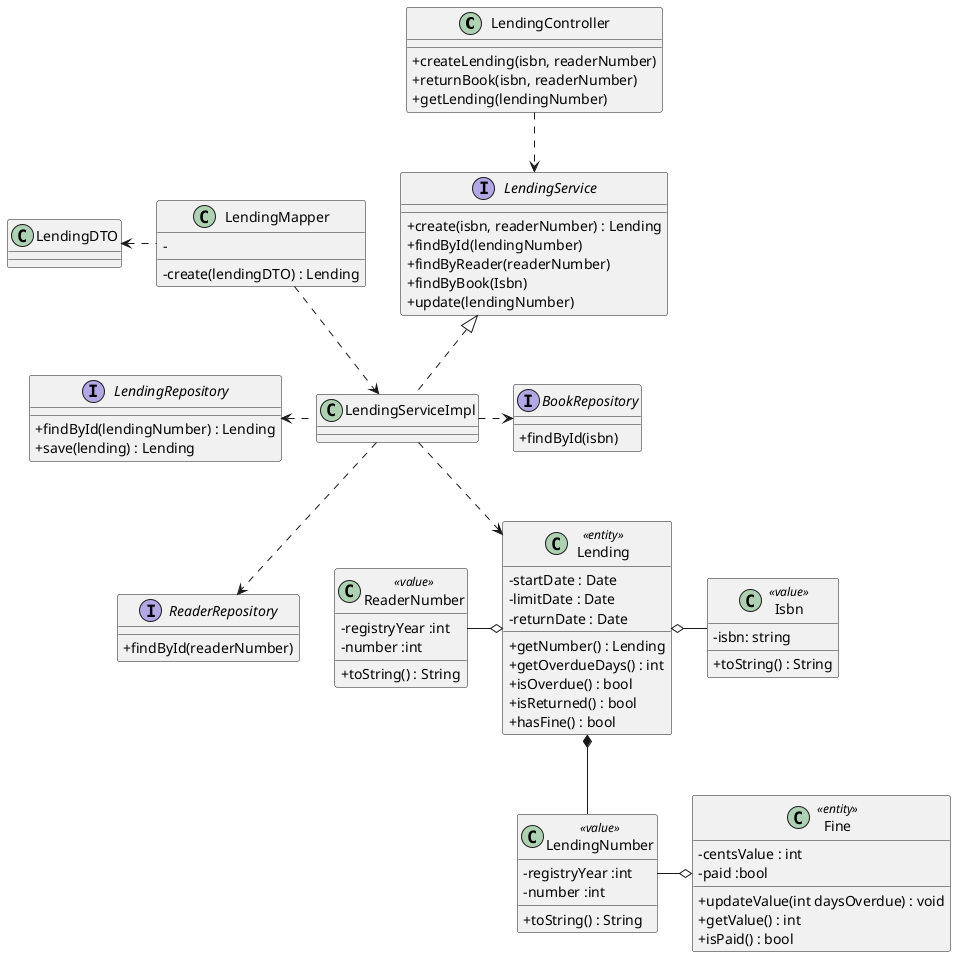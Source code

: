@startuml

'hide circle
skinparam classAttributeIconSize 0

class LendingController {
    + createLending(isbn, readerNumber)
    + returnBook(isbn, readerNumber)
    + getLending(lendingNumber)
}

interface LendingRepository {
    + findById(lendingNumber) : Lending
    + save(lending) : Lending
}

interface LendingService {
    + create(isbn, readerNumber) : Lending
    + findById(lendingNumber)
    + findByReader(readerNumber)
    + findByBook(Isbn)
    + update(lendingNumber)
}

class LendingServiceImpl implements LendingService{
}

interface ReaderRepository {
    + findById(readerNumber)
}

interface BookRepository {
    + findById(isbn)
}

class Lending <<entity>>{
    - startDate : Date
    - limitDate : Date
    - returnDate : Date
    + getNumber() : Lending
    + getOverdueDays() : int
    + isOverdue() : bool
    + isReturned() : bool
    + hasFine() : bool
}

class LendingNumber <<value>> {
    - registryYear :int
    - number :int
    + toString() : String
}

class Isbn <<value>>{
    - isbn: string
    + toString() : String
}

class ReaderNumber <<value>>{
    - registryYear :int
    - number :int
    + toString() : String
}

class Fine <<entity>>{
    - centsValue : int
    - paid :bool
    + updateValue(int daysOverdue) : void
    + getValue() : int
    + isPaid() : bool
}

class LendingDTO{

}

class LendingMapper{
    - create(lendingDTO) : Lending
    -

}


Lending o- Isbn
Lending o-left- ReaderNumber
Lending *-down- LendingNumber
LendingNumber -right-o Fine

LendingServiceImpl ..> Lending

LendingController ..> LendingService
LendingServiceImpl .left.> LendingRepository
LendingServiceImpl ..> ReaderRepository
LendingServiceImpl .right.> BookRepository

LendingServiceImpl <.up. LendingMapper
LendingMapper .left.> LendingDTO

@enduml